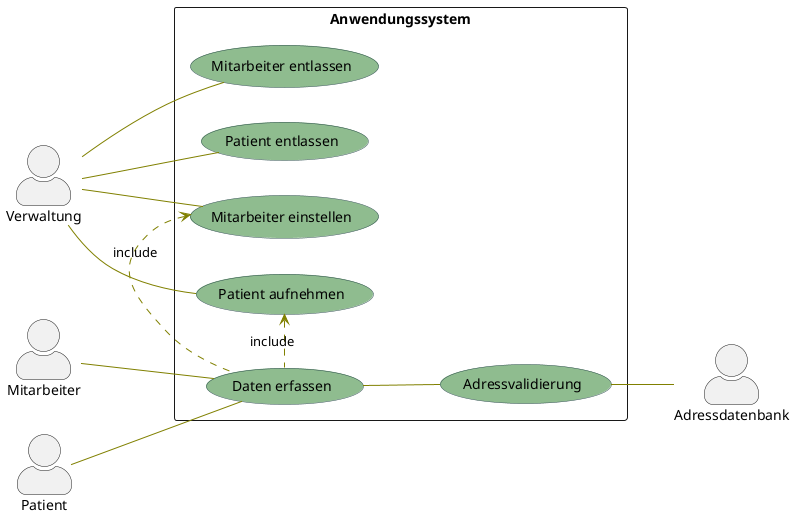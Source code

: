 @startuml USE-CaseKrankenhaus
skinparam actorStyle awesome

skinparam usecase {
BackgroundColor DarkSeaGreen
BorderColor DarkSlateGray

BackgroundColor<< Main >> YellowGreen
BorderColor<< Main >> YellowGreen

ArrowColor Olive
ActorBorderColor black
ActorFontName Courier

ActorBackgroundColor<< Human >> Gold
}
left to right direction
actor :Verwaltung: as V
actor :Mitarbeiter: as M
actor :Patient: as P
actor :Adressdatenbank: as ADB

rectangle Anwendungssystem {
    
  V -- (Mitarbeiter einstellen)
  V -- (Mitarbeiter entlassen)
  V -- (Patient aufnehmen)
  V -- (Patient entlassen)
  (Mitarbeiter einstellen) <. (Daten erfassen) : include
  (Patient aufnehmen) <. (Daten erfassen) : include
  M -- (Daten erfassen)
  P -- (Daten erfassen)
  (Daten erfassen) -- (Adressvalidierung)
  (Adressvalidierung) -- ADB
}
@enduml

